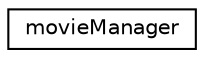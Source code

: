 digraph "Graphical Class Hierarchy"
{
  edge [fontname="Helvetica",fontsize="10",labelfontname="Helvetica",labelfontsize="10"];
  node [fontname="Helvetica",fontsize="10",shape=record];
  rankdir="LR";
  Node0 [label="movieManager",height=0.2,width=0.4,color="black", fillcolor="white", style="filled",URL="$classmovieManager.html"];
}
